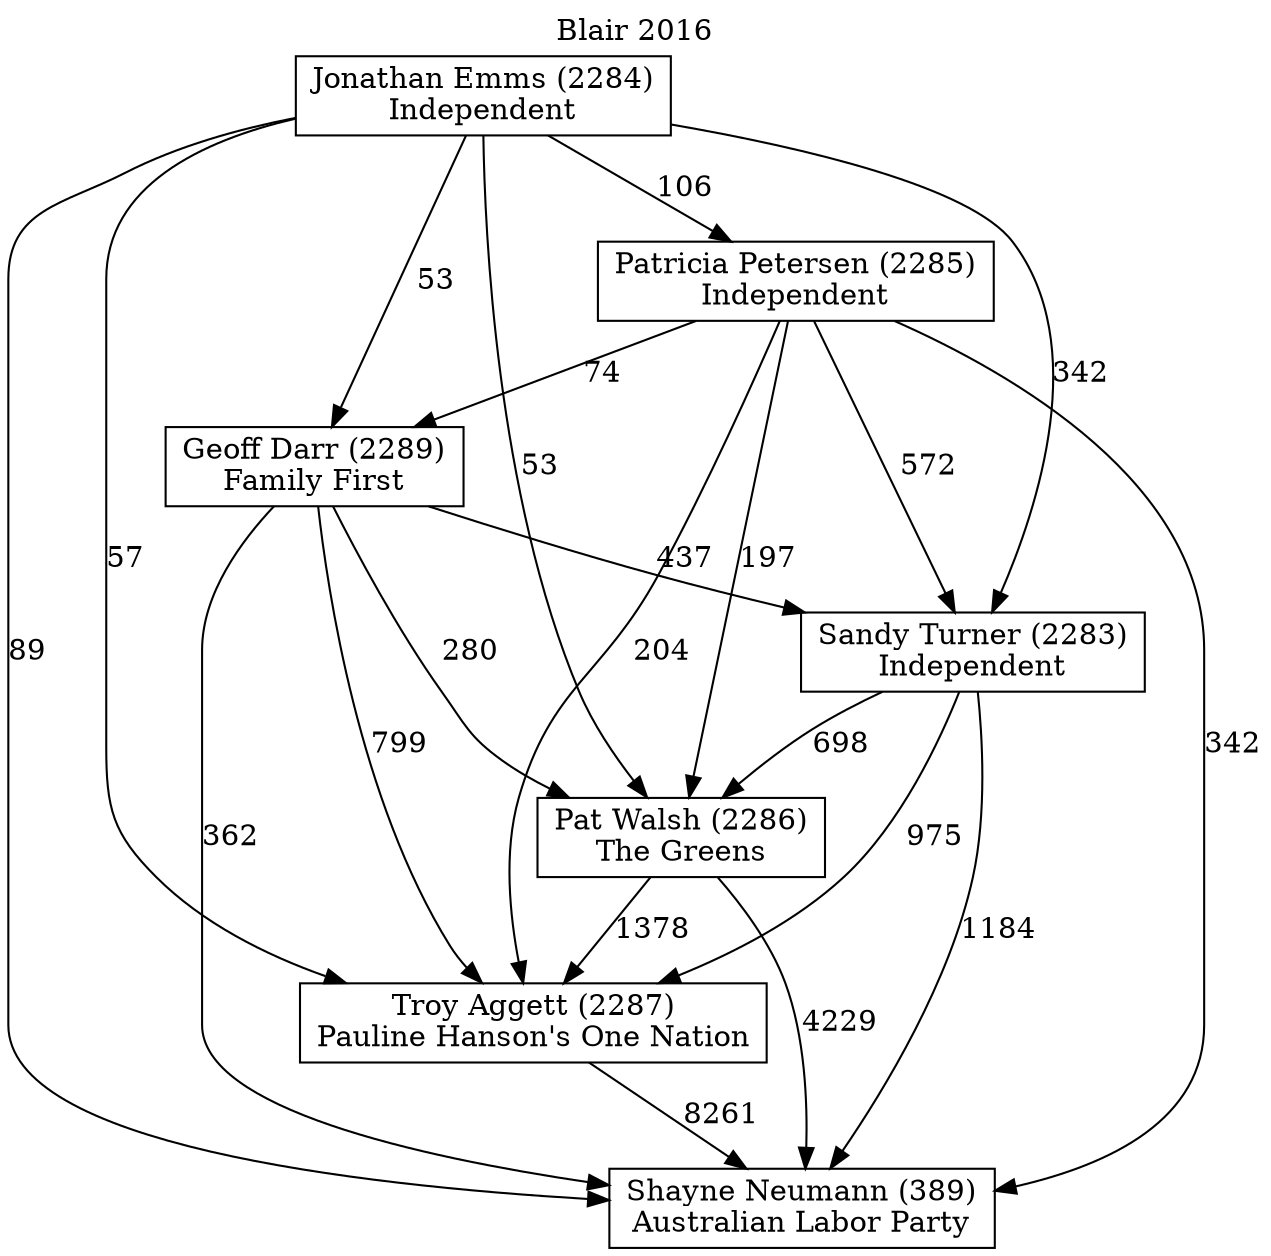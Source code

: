 // House preference flow
digraph "Shayne Neumann (389)_Blair_2016" {
	graph [label="Blair 2016" labelloc=t mclimit=10]
	node [shape=box]
	"Geoff Darr (2289)" [label="Geoff Darr (2289)
Family First"]
	"Jonathan Emms (2284)" [label="Jonathan Emms (2284)
Independent"]
	"Sandy Turner (2283)" [label="Sandy Turner (2283)
Independent"]
	"Pat Walsh (2286)" [label="Pat Walsh (2286)
The Greens"]
	"Patricia Petersen (2285)" [label="Patricia Petersen (2285)
Independent"]
	"Troy Aggett (2287)" [label="Troy Aggett (2287)
Pauline Hanson's One Nation"]
	"Shayne Neumann (389)" [label="Shayne Neumann (389)
Australian Labor Party"]
	"Geoff Darr (2289)" -> "Shayne Neumann (389)" [label=362]
	"Jonathan Emms (2284)" -> "Geoff Darr (2289)" [label=53]
	"Patricia Petersen (2285)" -> "Pat Walsh (2286)" [label=197]
	"Troy Aggett (2287)" -> "Shayne Neumann (389)" [label=8261]
	"Geoff Darr (2289)" -> "Sandy Turner (2283)" [label=437]
	"Jonathan Emms (2284)" -> "Shayne Neumann (389)" [label=89]
	"Jonathan Emms (2284)" -> "Patricia Petersen (2285)" [label=106]
	"Sandy Turner (2283)" -> "Shayne Neumann (389)" [label=1184]
	"Patricia Petersen (2285)" -> "Troy Aggett (2287)" [label=204]
	"Pat Walsh (2286)" -> "Troy Aggett (2287)" [label=1378]
	"Patricia Petersen (2285)" -> "Geoff Darr (2289)" [label=74]
	"Geoff Darr (2289)" -> "Pat Walsh (2286)" [label=280]
	"Jonathan Emms (2284)" -> "Sandy Turner (2283)" [label=342]
	"Sandy Turner (2283)" -> "Pat Walsh (2286)" [label=698]
	"Pat Walsh (2286)" -> "Shayne Neumann (389)" [label=4229]
	"Patricia Petersen (2285)" -> "Shayne Neumann (389)" [label=342]
	"Patricia Petersen (2285)" -> "Sandy Turner (2283)" [label=572]
	"Geoff Darr (2289)" -> "Troy Aggett (2287)" [label=799]
	"Sandy Turner (2283)" -> "Troy Aggett (2287)" [label=975]
	"Jonathan Emms (2284)" -> "Troy Aggett (2287)" [label=57]
	"Jonathan Emms (2284)" -> "Pat Walsh (2286)" [label=53]
}
